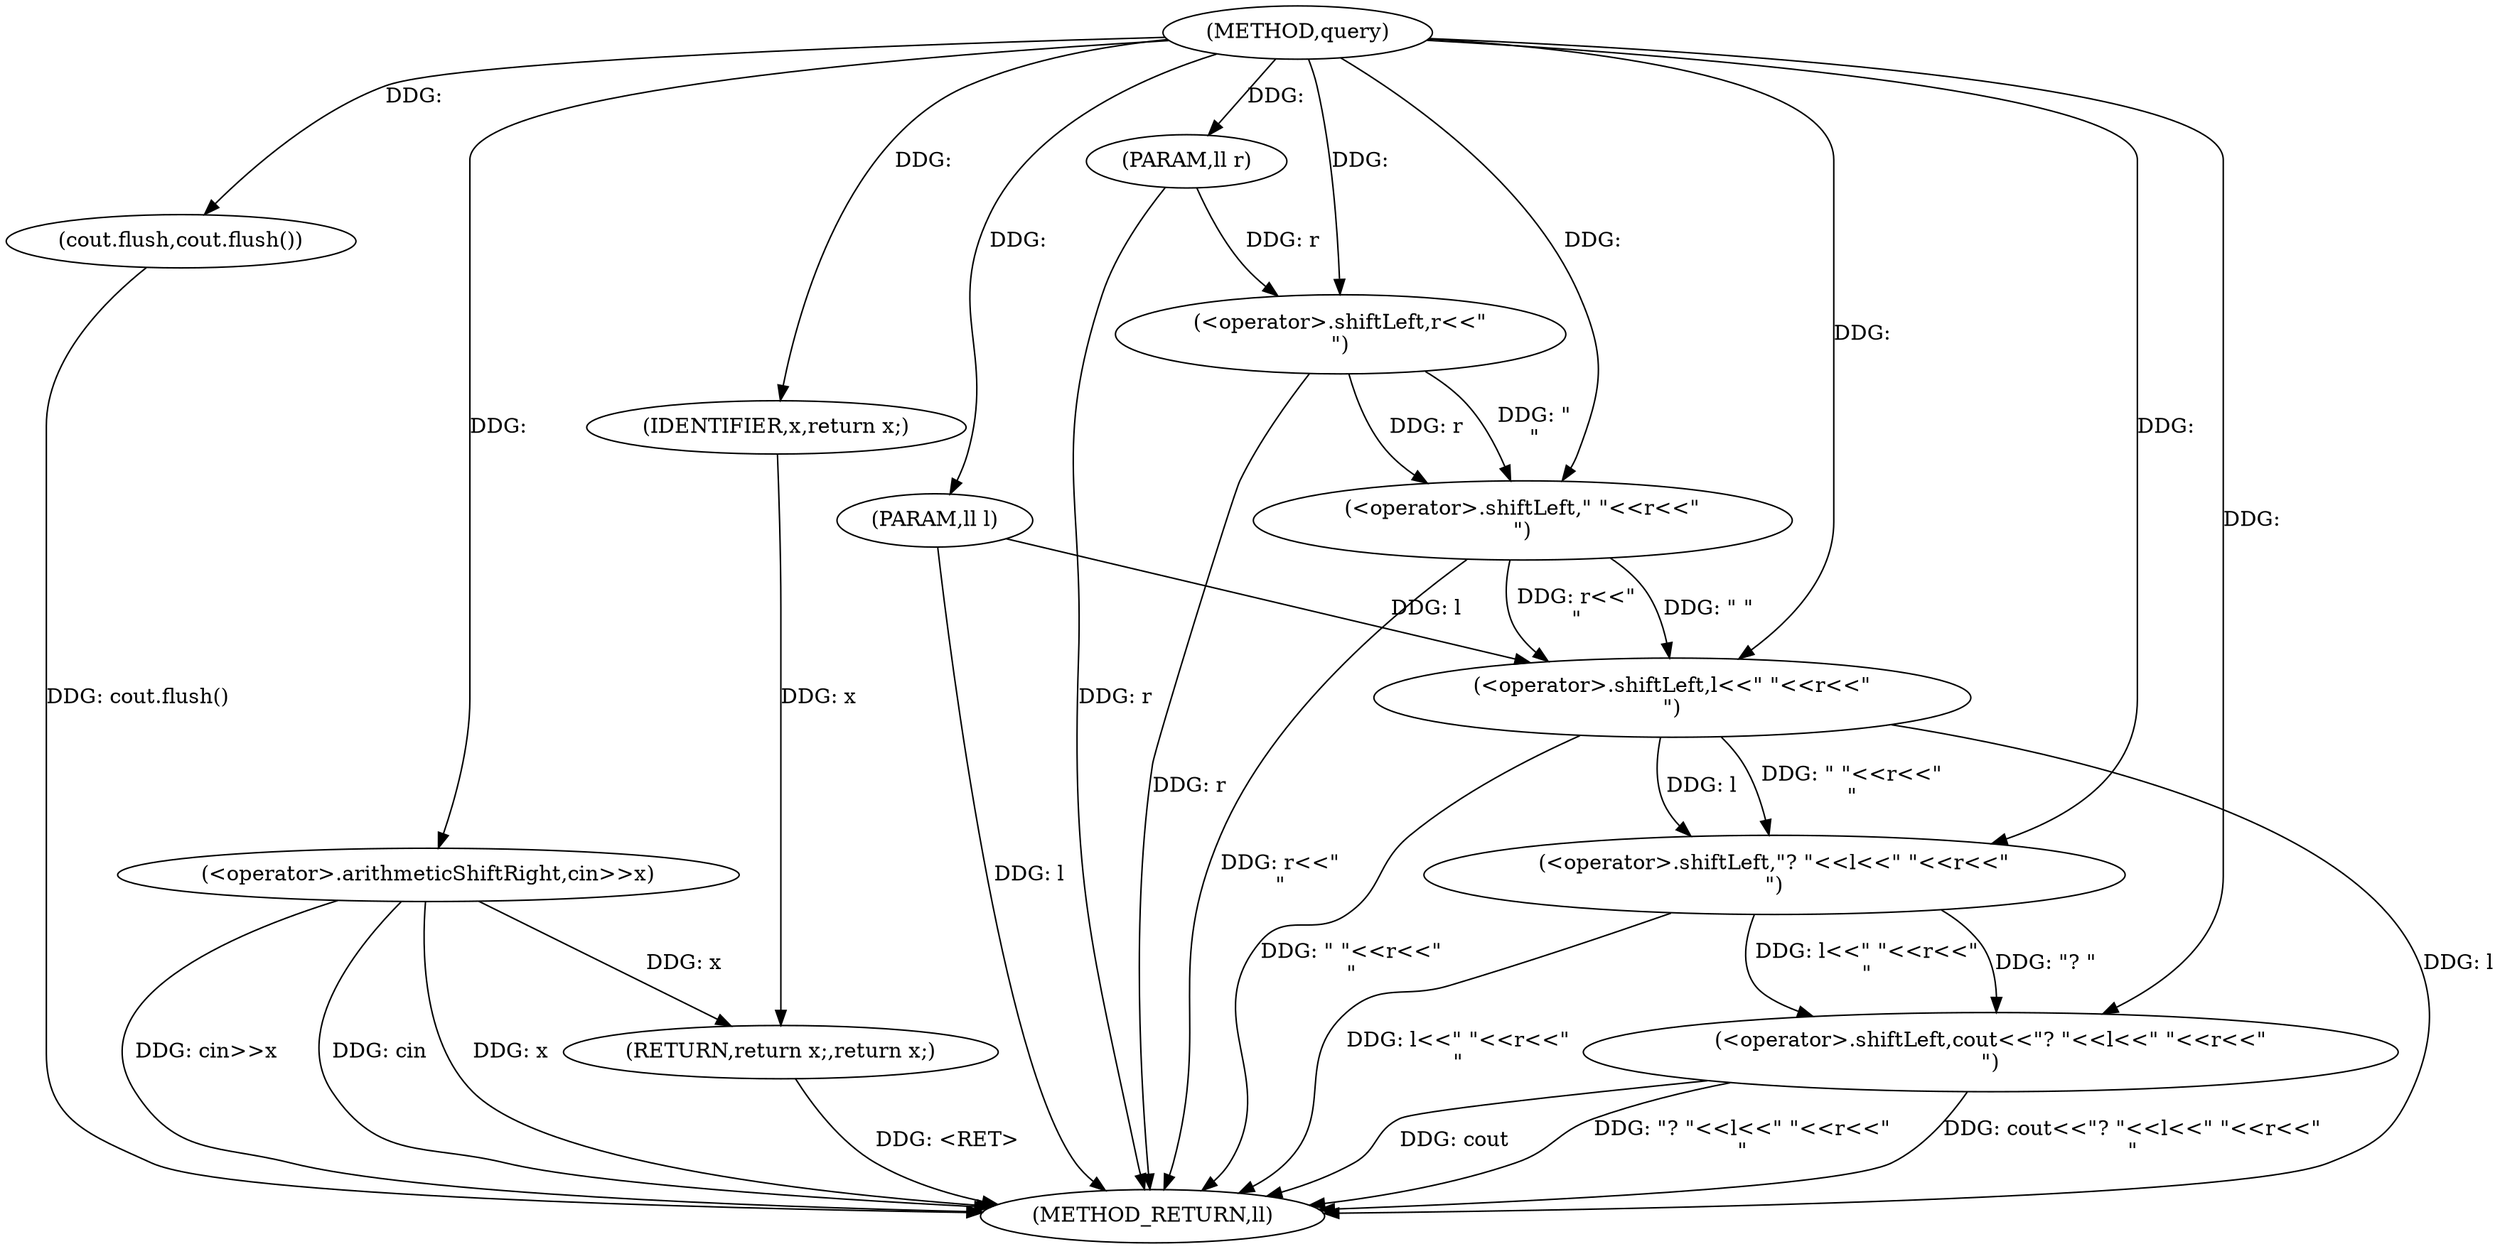 digraph "query" {  
"1000101" [label = "(METHOD,query)" ]
"1000123" [label = "(METHOD_RETURN,ll)" ]
"1000102" [label = "(PARAM,ll l)" ]
"1000103" [label = "(PARAM,ll r)" ]
"1000106" [label = "(<operator>.shiftLeft,cout<<\"? \"<<l<<\" \"<<r<<\"\n\")" ]
"1000117" [label = "(cout.flush,cout.flush())" ]
"1000118" [label = "(<operator>.arithmeticShiftRight,cin>>x)" ]
"1000121" [label = "(RETURN,return x;,return x;)" ]
"1000122" [label = "(IDENTIFIER,x,return x;)" ]
"1000108" [label = "(<operator>.shiftLeft,\"? \"<<l<<\" \"<<r<<\"\n\")" ]
"1000110" [label = "(<operator>.shiftLeft,l<<\" \"<<r<<\"\n\")" ]
"1000112" [label = "(<operator>.shiftLeft,\" \"<<r<<\"\n\")" ]
"1000114" [label = "(<operator>.shiftLeft,r<<\"\n\")" ]
  "1000121" -> "1000123"  [ label = "DDG: <RET>"] 
  "1000102" -> "1000123"  [ label = "DDG: l"] 
  "1000103" -> "1000123"  [ label = "DDG: r"] 
  "1000110" -> "1000123"  [ label = "DDG: l"] 
  "1000114" -> "1000123"  [ label = "DDG: r"] 
  "1000112" -> "1000123"  [ label = "DDG: r<<\"\n\""] 
  "1000110" -> "1000123"  [ label = "DDG: \" \"<<r<<\"\n\""] 
  "1000108" -> "1000123"  [ label = "DDG: l<<\" \"<<r<<\"\n\""] 
  "1000106" -> "1000123"  [ label = "DDG: \"? \"<<l<<\" \"<<r<<\"\n\""] 
  "1000106" -> "1000123"  [ label = "DDG: cout<<\"? \"<<l<<\" \"<<r<<\"\n\""] 
  "1000117" -> "1000123"  [ label = "DDG: cout.flush()"] 
  "1000118" -> "1000123"  [ label = "DDG: x"] 
  "1000118" -> "1000123"  [ label = "DDG: cin>>x"] 
  "1000118" -> "1000123"  [ label = "DDG: cin"] 
  "1000106" -> "1000123"  [ label = "DDG: cout"] 
  "1000101" -> "1000102"  [ label = "DDG: "] 
  "1000101" -> "1000103"  [ label = "DDG: "] 
  "1000101" -> "1000117"  [ label = "DDG: "] 
  "1000122" -> "1000121"  [ label = "DDG: x"] 
  "1000118" -> "1000121"  [ label = "DDG: x"] 
  "1000101" -> "1000106"  [ label = "DDG: "] 
  "1000108" -> "1000106"  [ label = "DDG: l<<\" \"<<r<<\"\n\""] 
  "1000108" -> "1000106"  [ label = "DDG: \"? \""] 
  "1000101" -> "1000118"  [ label = "DDG: "] 
  "1000101" -> "1000122"  [ label = "DDG: "] 
  "1000101" -> "1000108"  [ label = "DDG: "] 
  "1000110" -> "1000108"  [ label = "DDG: \" \"<<r<<\"\n\""] 
  "1000110" -> "1000108"  [ label = "DDG: l"] 
  "1000102" -> "1000110"  [ label = "DDG: l"] 
  "1000101" -> "1000110"  [ label = "DDG: "] 
  "1000112" -> "1000110"  [ label = "DDG: \" \""] 
  "1000112" -> "1000110"  [ label = "DDG: r<<\"\n\""] 
  "1000101" -> "1000112"  [ label = "DDG: "] 
  "1000114" -> "1000112"  [ label = "DDG: r"] 
  "1000114" -> "1000112"  [ label = "DDG: \"\n\""] 
  "1000103" -> "1000114"  [ label = "DDG: r"] 
  "1000101" -> "1000114"  [ label = "DDG: "] 
}
